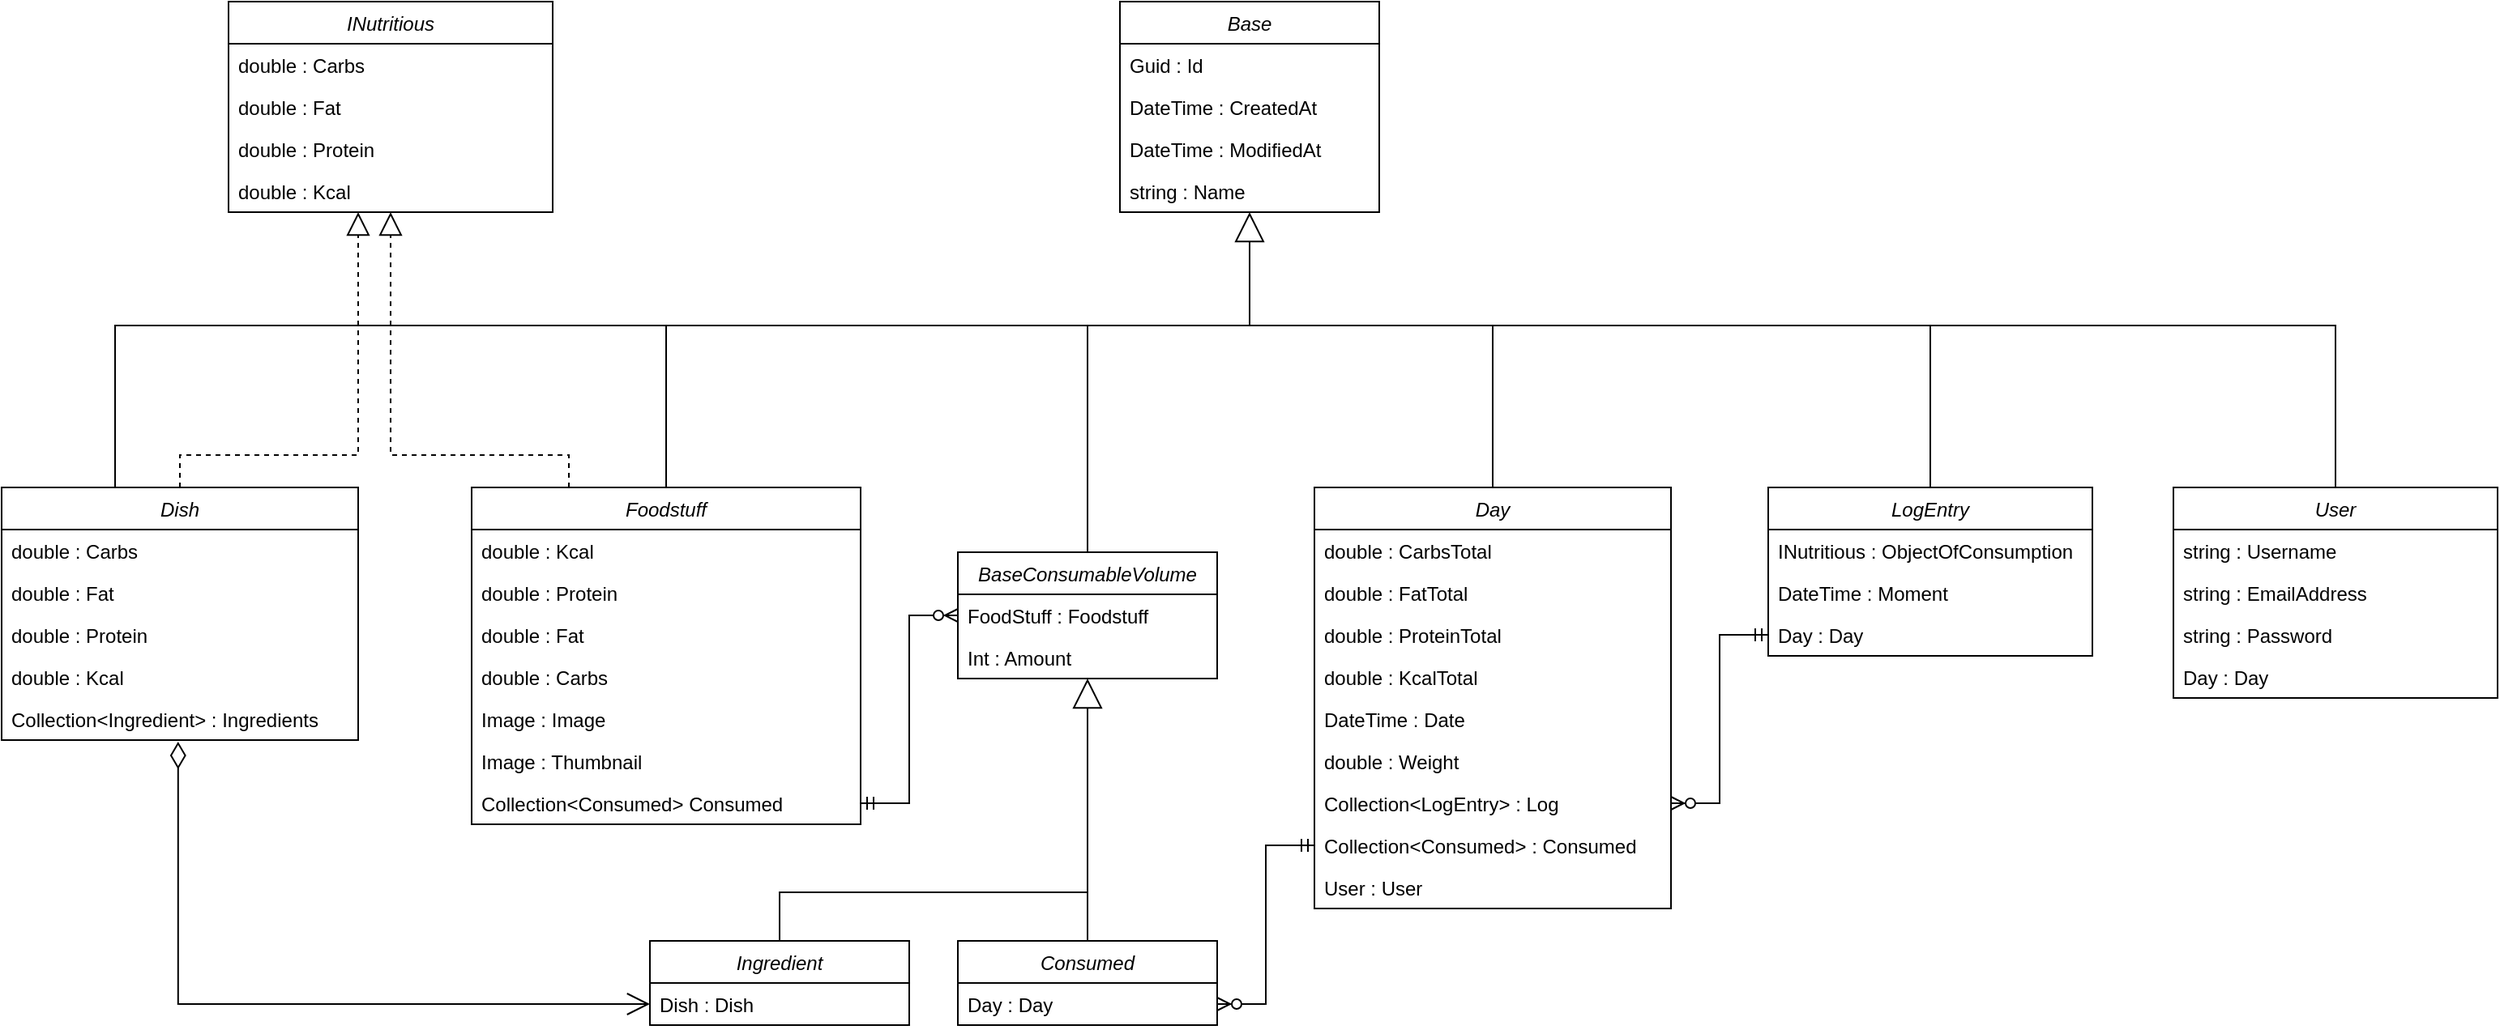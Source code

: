 <mxfile version="18.0.7" type="device"><diagram id="C5RBs43oDa-KdzZeNtuy" name="Page-1"><mxGraphModel dx="1422" dy="794" grid="1" gridSize="10" guides="1" tooltips="1" connect="1" arrows="1" fold="1" page="1" pageScale="1" pageWidth="827" pageHeight="1169" math="0" shadow="0"><root><mxCell id="WIyWlLk6GJQsqaUBKTNV-0"/><mxCell id="WIyWlLk6GJQsqaUBKTNV-1" parent="WIyWlLk6GJQsqaUBKTNV-0"/><mxCell id="zkfFHV4jXpPFQw0GAbJ--0" value="Foodstuff" style="swimlane;fontStyle=2;align=center;verticalAlign=top;childLayout=stackLayout;horizontal=1;startSize=26;horizontalStack=0;resizeParent=1;resizeLast=0;collapsible=1;marginBottom=0;rounded=0;shadow=0;strokeWidth=1;" parent="WIyWlLk6GJQsqaUBKTNV-1" vertex="1"><mxGeometry x="300" y="300" width="240" height="208" as="geometry"><mxRectangle x="280" y="300" width="160" height="26" as="alternateBounds"/></mxGeometry></mxCell><mxCell id="zkfFHV4jXpPFQw0GAbJ--1" value="double : Kcal" style="text;align=left;verticalAlign=top;spacingLeft=4;spacingRight=4;overflow=hidden;rotatable=0;points=[[0,0.5],[1,0.5]];portConstraint=eastwest;" parent="zkfFHV4jXpPFQw0GAbJ--0" vertex="1"><mxGeometry y="26" width="240" height="26" as="geometry"/></mxCell><mxCell id="zkfFHV4jXpPFQw0GAbJ--2" value="double : Protein" style="text;align=left;verticalAlign=top;spacingLeft=4;spacingRight=4;overflow=hidden;rotatable=0;points=[[0,0.5],[1,0.5]];portConstraint=eastwest;rounded=0;shadow=0;html=0;" parent="zkfFHV4jXpPFQw0GAbJ--0" vertex="1"><mxGeometry y="52" width="240" height="26" as="geometry"/></mxCell><mxCell id="zkfFHV4jXpPFQw0GAbJ--3" value="double : Fat" style="text;align=left;verticalAlign=top;spacingLeft=4;spacingRight=4;overflow=hidden;rotatable=0;points=[[0,0.5],[1,0.5]];portConstraint=eastwest;rounded=0;shadow=0;html=0;" parent="zkfFHV4jXpPFQw0GAbJ--0" vertex="1"><mxGeometry y="78" width="240" height="26" as="geometry"/></mxCell><mxCell id="a9QoW1lIXUyq1pUz_RKB-8" value="double : Carbs" style="text;align=left;verticalAlign=top;spacingLeft=4;spacingRight=4;overflow=hidden;rotatable=0;points=[[0,0.5],[1,0.5]];portConstraint=eastwest;rounded=0;shadow=0;html=0;" vertex="1" parent="zkfFHV4jXpPFQw0GAbJ--0"><mxGeometry y="104" width="240" height="26" as="geometry"/></mxCell><mxCell id="a9QoW1lIXUyq1pUz_RKB-9" value="Image : Image" style="text;align=left;verticalAlign=top;spacingLeft=4;spacingRight=4;overflow=hidden;rotatable=0;points=[[0,0.5],[1,0.5]];portConstraint=eastwest;rounded=0;shadow=0;html=0;" vertex="1" parent="zkfFHV4jXpPFQw0GAbJ--0"><mxGeometry y="130" width="240" height="26" as="geometry"/></mxCell><mxCell id="a9QoW1lIXUyq1pUz_RKB-10" value="Image : Thumbnail" style="text;align=left;verticalAlign=top;spacingLeft=4;spacingRight=4;overflow=hidden;rotatable=0;points=[[0,0.5],[1,0.5]];portConstraint=eastwest;rounded=0;shadow=0;html=0;" vertex="1" parent="zkfFHV4jXpPFQw0GAbJ--0"><mxGeometry y="156" width="240" height="26" as="geometry"/></mxCell><mxCell id="a9QoW1lIXUyq1pUz_RKB-48" value="Collection&lt;Consumed&gt; Consumed" style="text;align=left;verticalAlign=top;spacingLeft=4;spacingRight=4;overflow=hidden;rotatable=0;points=[[0,0.5],[1,0.5]];portConstraint=eastwest;rounded=0;shadow=0;html=0;" vertex="1" parent="zkfFHV4jXpPFQw0GAbJ--0"><mxGeometry y="182" width="240" height="26" as="geometry"/></mxCell><mxCell id="a9QoW1lIXUyq1pUz_RKB-0" value="Base" style="swimlane;fontStyle=2;align=center;verticalAlign=top;childLayout=stackLayout;horizontal=1;startSize=26;horizontalStack=0;resizeParent=1;resizeLast=0;collapsible=1;marginBottom=0;rounded=0;shadow=0;strokeWidth=1;" vertex="1" parent="WIyWlLk6GJQsqaUBKTNV-1"><mxGeometry x="700" width="160" height="130" as="geometry"><mxRectangle x="230" y="140" width="160" height="26" as="alternateBounds"/></mxGeometry></mxCell><mxCell id="a9QoW1lIXUyq1pUz_RKB-1" value="Guid : Id&#10;" style="text;align=left;verticalAlign=top;spacingLeft=4;spacingRight=4;overflow=hidden;rotatable=0;points=[[0,0.5],[1,0.5]];portConstraint=eastwest;" vertex="1" parent="a9QoW1lIXUyq1pUz_RKB-0"><mxGeometry y="26" width="160" height="26" as="geometry"/></mxCell><mxCell id="a9QoW1lIXUyq1pUz_RKB-2" value="DateTime : CreatedAt&#10;" style="text;align=left;verticalAlign=top;spacingLeft=4;spacingRight=4;overflow=hidden;rotatable=0;points=[[0,0.5],[1,0.5]];portConstraint=eastwest;rounded=0;shadow=0;html=0;" vertex="1" parent="a9QoW1lIXUyq1pUz_RKB-0"><mxGeometry y="52" width="160" height="26" as="geometry"/></mxCell><mxCell id="a9QoW1lIXUyq1pUz_RKB-3" value="DateTime : ModifiedAt" style="text;align=left;verticalAlign=top;spacingLeft=4;spacingRight=4;overflow=hidden;rotatable=0;points=[[0,0.5],[1,0.5]];portConstraint=eastwest;rounded=0;shadow=0;html=0;" vertex="1" parent="a9QoW1lIXUyq1pUz_RKB-0"><mxGeometry y="78" width="160" height="26" as="geometry"/></mxCell><mxCell id="a9QoW1lIXUyq1pUz_RKB-6" value="string : Name" style="text;align=left;verticalAlign=top;spacingLeft=4;spacingRight=4;overflow=hidden;rotatable=0;points=[[0,0.5],[1,0.5]];portConstraint=eastwest;rounded=0;shadow=0;html=0;" vertex="1" parent="a9QoW1lIXUyq1pUz_RKB-0"><mxGeometry y="104" width="160" height="26" as="geometry"/></mxCell><mxCell id="a9QoW1lIXUyq1pUz_RKB-7" value="" style="endArrow=block;endSize=16;endFill=0;html=1;rounded=0;exitX=0.5;exitY=0;exitDx=0;exitDy=0;" edge="1" parent="WIyWlLk6GJQsqaUBKTNV-1" source="zkfFHV4jXpPFQw0GAbJ--0" target="a9QoW1lIXUyq1pUz_RKB-6"><mxGeometry x="-0.5" y="30" width="160" relative="1" as="geometry"><mxPoint x="190" y="230" as="sourcePoint"/><mxPoint x="790" y="160" as="targetPoint"/><Array as="points"><mxPoint x="420" y="200"/><mxPoint x="780" y="200"/></Array><mxPoint as="offset"/></mxGeometry></mxCell><mxCell id="a9QoW1lIXUyq1pUz_RKB-11" value="INutritious" style="swimlane;fontStyle=2;align=center;verticalAlign=top;childLayout=stackLayout;horizontal=1;startSize=26;horizontalStack=0;resizeParent=1;resizeLast=0;collapsible=1;marginBottom=0;rounded=0;shadow=0;strokeWidth=1;" vertex="1" parent="WIyWlLk6GJQsqaUBKTNV-1"><mxGeometry x="150" width="200" height="130" as="geometry"><mxRectangle x="230" y="140" width="160" height="26" as="alternateBounds"/></mxGeometry></mxCell><mxCell id="a9QoW1lIXUyq1pUz_RKB-23" value="double : Carbs" style="text;align=left;verticalAlign=top;spacingLeft=4;spacingRight=4;overflow=hidden;rotatable=0;points=[[0,0.5],[1,0.5]];portConstraint=eastwest;rounded=0;shadow=0;html=0;" vertex="1" parent="a9QoW1lIXUyq1pUz_RKB-11"><mxGeometry y="26" width="200" height="26" as="geometry"/></mxCell><mxCell id="a9QoW1lIXUyq1pUz_RKB-22" value="double : Fat" style="text;align=left;verticalAlign=top;spacingLeft=4;spacingRight=4;overflow=hidden;rotatable=0;points=[[0,0.5],[1,0.5]];portConstraint=eastwest;rounded=0;shadow=0;html=0;" vertex="1" parent="a9QoW1lIXUyq1pUz_RKB-11"><mxGeometry y="52" width="200" height="26" as="geometry"/></mxCell><mxCell id="a9QoW1lIXUyq1pUz_RKB-21" value="double : Protein" style="text;align=left;verticalAlign=top;spacingLeft=4;spacingRight=4;overflow=hidden;rotatable=0;points=[[0,0.5],[1,0.5]];portConstraint=eastwest;rounded=0;shadow=0;html=0;" vertex="1" parent="a9QoW1lIXUyq1pUz_RKB-11"><mxGeometry y="78" width="200" height="26" as="geometry"/></mxCell><mxCell id="a9QoW1lIXUyq1pUz_RKB-20" value="double : Kcal" style="text;align=left;verticalAlign=top;spacingLeft=4;spacingRight=4;overflow=hidden;rotatable=0;points=[[0,0.5],[1,0.5]];portConstraint=eastwest;" vertex="1" parent="a9QoW1lIXUyq1pUz_RKB-11"><mxGeometry y="104" width="200" height="26" as="geometry"/></mxCell><mxCell id="a9QoW1lIXUyq1pUz_RKB-25" value="Day" style="swimlane;fontStyle=2;align=center;verticalAlign=top;childLayout=stackLayout;horizontal=1;startSize=26;horizontalStack=0;resizeParent=1;resizeLast=0;collapsible=1;marginBottom=0;rounded=0;shadow=0;strokeWidth=1;" vertex="1" parent="WIyWlLk6GJQsqaUBKTNV-1"><mxGeometry x="820" y="300" width="220" height="260" as="geometry"><mxRectangle x="230" y="140" width="160" height="26" as="alternateBounds"/></mxGeometry></mxCell><mxCell id="a9QoW1lIXUyq1pUz_RKB-26" value="double : CarbsTotal" style="text;align=left;verticalAlign=top;spacingLeft=4;spacingRight=4;overflow=hidden;rotatable=0;points=[[0,0.5],[1,0.5]];portConstraint=eastwest;rounded=0;shadow=0;html=0;" vertex="1" parent="a9QoW1lIXUyq1pUz_RKB-25"><mxGeometry y="26" width="220" height="26" as="geometry"/></mxCell><mxCell id="a9QoW1lIXUyq1pUz_RKB-27" value="double : FatTotal" style="text;align=left;verticalAlign=top;spacingLeft=4;spacingRight=4;overflow=hidden;rotatable=0;points=[[0,0.5],[1,0.5]];portConstraint=eastwest;rounded=0;shadow=0;html=0;" vertex="1" parent="a9QoW1lIXUyq1pUz_RKB-25"><mxGeometry y="52" width="220" height="26" as="geometry"/></mxCell><mxCell id="a9QoW1lIXUyq1pUz_RKB-28" value="double : ProteinTotal" style="text;align=left;verticalAlign=top;spacingLeft=4;spacingRight=4;overflow=hidden;rotatable=0;points=[[0,0.5],[1,0.5]];portConstraint=eastwest;rounded=0;shadow=0;html=0;" vertex="1" parent="a9QoW1lIXUyq1pUz_RKB-25"><mxGeometry y="78" width="220" height="26" as="geometry"/></mxCell><mxCell id="a9QoW1lIXUyq1pUz_RKB-29" value="double : KcalTotal" style="text;align=left;verticalAlign=top;spacingLeft=4;spacingRight=4;overflow=hidden;rotatable=0;points=[[0,0.5],[1,0.5]];portConstraint=eastwest;" vertex="1" parent="a9QoW1lIXUyq1pUz_RKB-25"><mxGeometry y="104" width="220" height="26" as="geometry"/></mxCell><mxCell id="a9QoW1lIXUyq1pUz_RKB-31" value="DateTime : Date" style="text;align=left;verticalAlign=top;spacingLeft=4;spacingRight=4;overflow=hidden;rotatable=0;points=[[0,0.5],[1,0.5]];portConstraint=eastwest;" vertex="1" parent="a9QoW1lIXUyq1pUz_RKB-25"><mxGeometry y="130" width="220" height="26" as="geometry"/></mxCell><mxCell id="a9QoW1lIXUyq1pUz_RKB-32" value="double : Weight" style="text;align=left;verticalAlign=top;spacingLeft=4;spacingRight=4;overflow=hidden;rotatable=0;points=[[0,0.5],[1,0.5]];portConstraint=eastwest;" vertex="1" parent="a9QoW1lIXUyq1pUz_RKB-25"><mxGeometry y="156" width="220" height="26" as="geometry"/></mxCell><mxCell id="a9QoW1lIXUyq1pUz_RKB-97" value="Collection&lt;LogEntry&gt; : Log&#10;" style="text;align=left;verticalAlign=top;spacingLeft=4;spacingRight=4;overflow=hidden;rotatable=0;points=[[0,0.5],[1,0.5]];portConstraint=eastwest;" vertex="1" parent="a9QoW1lIXUyq1pUz_RKB-25"><mxGeometry y="182" width="220" height="26" as="geometry"/></mxCell><mxCell id="a9QoW1lIXUyq1pUz_RKB-53" value="Collection&lt;Consumed&gt; : Consumed&#10;" style="text;align=left;verticalAlign=top;spacingLeft=4;spacingRight=4;overflow=hidden;rotatable=0;points=[[0,0.5],[1,0.5]];portConstraint=eastwest;" vertex="1" parent="a9QoW1lIXUyq1pUz_RKB-25"><mxGeometry y="208" width="220" height="26" as="geometry"/></mxCell><mxCell id="a9QoW1lIXUyq1pUz_RKB-33" value="User : User" style="text;align=left;verticalAlign=top;spacingLeft=4;spacingRight=4;overflow=hidden;rotatable=0;points=[[0,0.5],[1,0.5]];portConstraint=eastwest;" vertex="1" parent="a9QoW1lIXUyq1pUz_RKB-25"><mxGeometry y="234" width="220" height="26" as="geometry"/></mxCell><mxCell id="a9QoW1lIXUyq1pUz_RKB-34" value="Consumed&#10;" style="swimlane;fontStyle=2;align=center;verticalAlign=top;childLayout=stackLayout;horizontal=1;startSize=26;horizontalStack=0;resizeParent=1;resizeLast=0;collapsible=1;marginBottom=0;rounded=0;shadow=0;strokeWidth=1;" vertex="1" parent="WIyWlLk6GJQsqaUBKTNV-1"><mxGeometry x="600" y="580" width="160" height="52" as="geometry"><mxRectangle x="230" y="140" width="160" height="26" as="alternateBounds"/></mxGeometry></mxCell><mxCell id="a9QoW1lIXUyq1pUz_RKB-79" value="Day : Day" style="text;align=left;verticalAlign=top;spacingLeft=4;spacingRight=4;overflow=hidden;rotatable=0;points=[[0,0.5],[1,0.5]];portConstraint=eastwest;rounded=0;shadow=0;html=0;" vertex="1" parent="a9QoW1lIXUyq1pUz_RKB-34"><mxGeometry y="26" width="160" height="26" as="geometry"/></mxCell><mxCell id="a9QoW1lIXUyq1pUz_RKB-40" value="" style="endArrow=none;html=1;rounded=0;entryX=0.5;entryY=0;entryDx=0;entryDy=0;" edge="1" parent="WIyWlLk6GJQsqaUBKTNV-1" target="a9QoW1lIXUyq1pUz_RKB-25"><mxGeometry width="50" height="50" relative="1" as="geometry"><mxPoint x="760" y="200" as="sourcePoint"/><mxPoint x="940" y="340" as="targetPoint"/><Array as="points"><mxPoint x="930" y="200"/></Array></mxGeometry></mxCell><mxCell id="a9QoW1lIXUyq1pUz_RKB-41" value="" style="endArrow=none;html=1;rounded=0;exitX=0.5;exitY=0;exitDx=0;exitDy=0;" edge="1" parent="WIyWlLk6GJQsqaUBKTNV-1" source="a9QoW1lIXUyq1pUz_RKB-85"><mxGeometry width="50" height="50" relative="1" as="geometry"><mxPoint x="680" y="330" as="sourcePoint"/><mxPoint x="680" y="200" as="targetPoint"/></mxGeometry></mxCell><mxCell id="a9QoW1lIXUyq1pUz_RKB-52" value="" style="edgeStyle=entityRelationEdgeStyle;fontSize=12;html=1;endArrow=ERzeroToMany;startArrow=ERmandOne;rounded=0;exitX=1;exitY=0.5;exitDx=0;exitDy=0;" edge="1" parent="WIyWlLk6GJQsqaUBKTNV-1" source="a9QoW1lIXUyq1pUz_RKB-48" target="a9QoW1lIXUyq1pUz_RKB-86"><mxGeometry width="100" height="100" relative="1" as="geometry"><mxPoint x="590" y="340" as="sourcePoint"/><mxPoint x="690" y="240" as="targetPoint"/></mxGeometry></mxCell><mxCell id="a9QoW1lIXUyq1pUz_RKB-54" value="" style="edgeStyle=entityRelationEdgeStyle;fontSize=12;html=1;endArrow=ERzeroToMany;startArrow=ERmandOne;rounded=0;entryX=1;entryY=0.5;entryDx=0;entryDy=0;" edge="1" parent="WIyWlLk6GJQsqaUBKTNV-1" source="a9QoW1lIXUyq1pUz_RKB-53" target="a9QoW1lIXUyq1pUz_RKB-79"><mxGeometry width="100" height="100" relative="1" as="geometry"><mxPoint x="820" y="663" as="sourcePoint"/><mxPoint x="980" y="507" as="targetPoint"/></mxGeometry></mxCell><mxCell id="a9QoW1lIXUyq1pUz_RKB-55" value="Dish" style="swimlane;fontStyle=2;align=center;verticalAlign=top;childLayout=stackLayout;horizontal=1;startSize=26;horizontalStack=0;resizeParent=1;resizeLast=0;collapsible=1;marginBottom=0;rounded=0;shadow=0;strokeWidth=1;" vertex="1" parent="WIyWlLk6GJQsqaUBKTNV-1"><mxGeometry x="10" y="300" width="220" height="156" as="geometry"><mxRectangle x="230" y="140" width="160" height="26" as="alternateBounds"/></mxGeometry></mxCell><mxCell id="a9QoW1lIXUyq1pUz_RKB-69" value="double : Carbs" style="text;align=left;verticalAlign=top;spacingLeft=4;spacingRight=4;overflow=hidden;rotatable=0;points=[[0,0.5],[1,0.5]];portConstraint=eastwest;rounded=0;shadow=0;html=0;" vertex="1" parent="a9QoW1lIXUyq1pUz_RKB-55"><mxGeometry y="26" width="220" height="26" as="geometry"/></mxCell><mxCell id="a9QoW1lIXUyq1pUz_RKB-68" value="double : Fat" style="text;align=left;verticalAlign=top;spacingLeft=4;spacingRight=4;overflow=hidden;rotatable=0;points=[[0,0.5],[1,0.5]];portConstraint=eastwest;rounded=0;shadow=0;html=0;" vertex="1" parent="a9QoW1lIXUyq1pUz_RKB-55"><mxGeometry y="52" width="220" height="26" as="geometry"/></mxCell><mxCell id="a9QoW1lIXUyq1pUz_RKB-67" value="double : Protein" style="text;align=left;verticalAlign=top;spacingLeft=4;spacingRight=4;overflow=hidden;rotatable=0;points=[[0,0.5],[1,0.5]];portConstraint=eastwest;rounded=0;shadow=0;html=0;" vertex="1" parent="a9QoW1lIXUyq1pUz_RKB-55"><mxGeometry y="78" width="220" height="26" as="geometry"/></mxCell><mxCell id="a9QoW1lIXUyq1pUz_RKB-66" value="double : Kcal" style="text;align=left;verticalAlign=top;spacingLeft=4;spacingRight=4;overflow=hidden;rotatable=0;points=[[0,0.5],[1,0.5]];portConstraint=eastwest;" vertex="1" parent="a9QoW1lIXUyq1pUz_RKB-55"><mxGeometry y="104" width="220" height="26" as="geometry"/></mxCell><mxCell id="a9QoW1lIXUyq1pUz_RKB-93" value="Collection&lt;Ingredient&gt; : Ingredients" style="text;align=left;verticalAlign=top;spacingLeft=4;spacingRight=4;overflow=hidden;rotatable=0;points=[[0,0.5],[1,0.5]];portConstraint=eastwest;" vertex="1" parent="a9QoW1lIXUyq1pUz_RKB-55"><mxGeometry y="130" width="220" height="26" as="geometry"/></mxCell><mxCell id="a9QoW1lIXUyq1pUz_RKB-70" value="Ingredient&#10;" style="swimlane;fontStyle=2;align=center;verticalAlign=top;childLayout=stackLayout;horizontal=1;startSize=26;horizontalStack=0;resizeParent=1;resizeLast=0;collapsible=1;marginBottom=0;rounded=0;shadow=0;strokeWidth=1;" vertex="1" parent="WIyWlLk6GJQsqaUBKTNV-1"><mxGeometry x="410" y="580" width="160" height="52" as="geometry"><mxRectangle x="230" y="140" width="160" height="26" as="alternateBounds"/></mxGeometry></mxCell><mxCell id="a9QoW1lIXUyq1pUz_RKB-74" value="Dish : Dish" style="text;align=left;verticalAlign=top;spacingLeft=4;spacingRight=4;overflow=hidden;rotatable=0;points=[[0,0.5],[1,0.5]];portConstraint=eastwest;" vertex="1" parent="a9QoW1lIXUyq1pUz_RKB-70"><mxGeometry y="26" width="160" height="26" as="geometry"/></mxCell><mxCell id="a9QoW1lIXUyq1pUz_RKB-76" value="" style="endArrow=block;dashed=1;endFill=0;endSize=12;html=1;rounded=0;exitX=0.5;exitY=0;exitDx=0;exitDy=0;" edge="1" parent="WIyWlLk6GJQsqaUBKTNV-1" source="a9QoW1lIXUyq1pUz_RKB-55"><mxGeometry width="160" relative="1" as="geometry"><mxPoint x="200" y="230" as="sourcePoint"/><mxPoint x="230" y="130" as="targetPoint"/><Array as="points"><mxPoint x="120" y="280"/><mxPoint x="230" y="280"/></Array></mxGeometry></mxCell><mxCell id="a9QoW1lIXUyq1pUz_RKB-77" value="" style="endArrow=block;dashed=1;endFill=0;endSize=12;html=1;rounded=0;exitX=0.25;exitY=0;exitDx=0;exitDy=0;" edge="1" parent="WIyWlLk6GJQsqaUBKTNV-1" source="zkfFHV4jXpPFQw0GAbJ--0" target="a9QoW1lIXUyq1pUz_RKB-11"><mxGeometry width="160" relative="1" as="geometry"><mxPoint x="230" y="200" as="sourcePoint"/><mxPoint x="390" y="200" as="targetPoint"/><Array as="points"><mxPoint x="360" y="280"/><mxPoint x="250" y="280"/></Array></mxGeometry></mxCell><mxCell id="a9QoW1lIXUyq1pUz_RKB-78" value="" style="endArrow=none;html=1;rounded=0;" edge="1" parent="WIyWlLk6GJQsqaUBKTNV-1"><mxGeometry width="50" height="50" relative="1" as="geometry"><mxPoint x="80" y="300" as="sourcePoint"/><mxPoint x="420" y="200" as="targetPoint"/><Array as="points"><mxPoint x="80" y="200"/></Array></mxGeometry></mxCell><mxCell id="a9QoW1lIXUyq1pUz_RKB-85" value="BaseConsumableVolume" style="swimlane;fontStyle=2;align=center;verticalAlign=top;childLayout=stackLayout;horizontal=1;startSize=26;horizontalStack=0;resizeParent=1;resizeLast=0;collapsible=1;marginBottom=0;rounded=0;shadow=0;strokeWidth=1;" vertex="1" parent="WIyWlLk6GJQsqaUBKTNV-1"><mxGeometry x="600" y="340" width="160" height="78" as="geometry"><mxRectangle x="230" y="140" width="160" height="26" as="alternateBounds"/></mxGeometry></mxCell><mxCell id="a9QoW1lIXUyq1pUz_RKB-86" value="FoodStuff : Foodstuff" style="text;align=left;verticalAlign=top;spacingLeft=4;spacingRight=4;overflow=hidden;rotatable=0;points=[[0,0.5],[1,0.5]];portConstraint=eastwest;rounded=0;shadow=0;html=0;" vertex="1" parent="a9QoW1lIXUyq1pUz_RKB-85"><mxGeometry y="26" width="160" height="26" as="geometry"/></mxCell><mxCell id="a9QoW1lIXUyq1pUz_RKB-87" value="Int : Amount" style="text;align=left;verticalAlign=top;spacingLeft=4;spacingRight=4;overflow=hidden;rotatable=0;points=[[0,0.5],[1,0.5]];portConstraint=eastwest;rounded=0;shadow=0;html=0;" vertex="1" parent="a9QoW1lIXUyq1pUz_RKB-85"><mxGeometry y="52" width="160" height="26" as="geometry"/></mxCell><mxCell id="a9QoW1lIXUyq1pUz_RKB-90" value="" style="endArrow=block;endSize=16;endFill=0;html=1;rounded=0;exitX=0.5;exitY=0;exitDx=0;exitDy=0;" edge="1" parent="WIyWlLk6GJQsqaUBKTNV-1" source="a9QoW1lIXUyq1pUz_RKB-34" target="a9QoW1lIXUyq1pUz_RKB-87"><mxGeometry x="-0.5" y="30" width="160" relative="1" as="geometry"><mxPoint x="210" y="754" as="sourcePoint"/><mxPoint x="700" y="417" as="targetPoint"/><Array as="points"><mxPoint x="680" y="460"/><mxPoint x="680" y="440"/></Array><mxPoint as="offset"/></mxGeometry></mxCell><mxCell id="a9QoW1lIXUyq1pUz_RKB-91" value="" style="endArrow=none;html=1;rounded=0;exitX=0.5;exitY=0;exitDx=0;exitDy=0;" edge="1" parent="WIyWlLk6GJQsqaUBKTNV-1" source="a9QoW1lIXUyq1pUz_RKB-70"><mxGeometry width="50" height="50" relative="1" as="geometry"><mxPoint x="290" y="700" as="sourcePoint"/><mxPoint x="680" y="550" as="targetPoint"/><Array as="points"><mxPoint x="490" y="550"/></Array></mxGeometry></mxCell><mxCell id="a9QoW1lIXUyq1pUz_RKB-92" value="" style="endArrow=open;html=1;endSize=12;startArrow=diamondThin;startSize=14;startFill=0;edgeStyle=orthogonalEdgeStyle;align=left;verticalAlign=bottom;rounded=0;exitX=0.495;exitY=1.038;exitDx=0;exitDy=0;exitPerimeter=0;" edge="1" parent="WIyWlLk6GJQsqaUBKTNV-1" source="a9QoW1lIXUyq1pUz_RKB-93" target="a9QoW1lIXUyq1pUz_RKB-74"><mxGeometry x="-0.898" y="11" relative="1" as="geometry"><mxPoint x="160" y="584" as="sourcePoint"/><mxPoint x="310" y="584" as="targetPoint"/><mxPoint as="offset"/></mxGeometry></mxCell><mxCell id="a9QoW1lIXUyq1pUz_RKB-94" value="LogEntry" style="swimlane;fontStyle=2;align=center;verticalAlign=top;childLayout=stackLayout;horizontal=1;startSize=26;horizontalStack=0;resizeParent=1;resizeLast=0;collapsible=1;marginBottom=0;rounded=0;shadow=0;strokeWidth=1;" vertex="1" parent="WIyWlLk6GJQsqaUBKTNV-1"><mxGeometry x="1100" y="300" width="200" height="104" as="geometry"><mxRectangle x="230" y="140" width="160" height="26" as="alternateBounds"/></mxGeometry></mxCell><mxCell id="a9QoW1lIXUyq1pUz_RKB-95" value="INutritious : ObjectOfConsumption" style="text;align=left;verticalAlign=top;spacingLeft=4;spacingRight=4;overflow=hidden;rotatable=0;points=[[0,0.5],[1,0.5]];portConstraint=eastwest;rounded=0;shadow=0;html=0;" vertex="1" parent="a9QoW1lIXUyq1pUz_RKB-94"><mxGeometry y="26" width="200" height="26" as="geometry"/></mxCell><mxCell id="a9QoW1lIXUyq1pUz_RKB-96" value="DateTime : Moment" style="text;align=left;verticalAlign=top;spacingLeft=4;spacingRight=4;overflow=hidden;rotatable=0;points=[[0,0.5],[1,0.5]];portConstraint=eastwest;rounded=0;shadow=0;html=0;" vertex="1" parent="a9QoW1lIXUyq1pUz_RKB-94"><mxGeometry y="52" width="200" height="26" as="geometry"/></mxCell><mxCell id="a9QoW1lIXUyq1pUz_RKB-98" value="Day : Day" style="text;align=left;verticalAlign=top;spacingLeft=4;spacingRight=4;overflow=hidden;rotatable=0;points=[[0,0.5],[1,0.5]];portConstraint=eastwest;rounded=0;shadow=0;html=0;" vertex="1" parent="a9QoW1lIXUyq1pUz_RKB-94"><mxGeometry y="78" width="200" height="26" as="geometry"/></mxCell><mxCell id="a9QoW1lIXUyq1pUz_RKB-99" value="" style="edgeStyle=entityRelationEdgeStyle;fontSize=12;html=1;endArrow=ERzeroToMany;startArrow=ERmandOne;rounded=0;" edge="1" parent="WIyWlLk6GJQsqaUBKTNV-1" source="a9QoW1lIXUyq1pUz_RKB-98" target="a9QoW1lIXUyq1pUz_RKB-97"><mxGeometry width="100" height="100" relative="1" as="geometry"><mxPoint x="1191" y="600" as="sourcePoint"/><mxPoint x="1291" y="500" as="targetPoint"/></mxGeometry></mxCell><mxCell id="a9QoW1lIXUyq1pUz_RKB-100" value="" style="endArrow=none;html=1;rounded=0;exitX=0.5;exitY=0;exitDx=0;exitDy=0;" edge="1" parent="WIyWlLk6GJQsqaUBKTNV-1" source="a9QoW1lIXUyq1pUz_RKB-94"><mxGeometry width="50" height="50" relative="1" as="geometry"><mxPoint x="1220" y="220" as="sourcePoint"/><mxPoint x="930" y="200" as="targetPoint"/><Array as="points"><mxPoint x="1200" y="200"/></Array></mxGeometry></mxCell><mxCell id="a9QoW1lIXUyq1pUz_RKB-101" value="User" style="swimlane;fontStyle=2;align=center;verticalAlign=top;childLayout=stackLayout;horizontal=1;startSize=26;horizontalStack=0;resizeParent=1;resizeLast=0;collapsible=1;marginBottom=0;rounded=0;shadow=0;strokeWidth=1;" vertex="1" parent="WIyWlLk6GJQsqaUBKTNV-1"><mxGeometry x="1350" y="300" width="200" height="130" as="geometry"><mxRectangle x="230" y="140" width="160" height="26" as="alternateBounds"/></mxGeometry></mxCell><mxCell id="a9QoW1lIXUyq1pUz_RKB-102" value="string : Username" style="text;align=left;verticalAlign=top;spacingLeft=4;spacingRight=4;overflow=hidden;rotatable=0;points=[[0,0.5],[1,0.5]];portConstraint=eastwest;rounded=0;shadow=0;html=0;" vertex="1" parent="a9QoW1lIXUyq1pUz_RKB-101"><mxGeometry y="26" width="200" height="26" as="geometry"/></mxCell><mxCell id="a9QoW1lIXUyq1pUz_RKB-103" value="string : EmailAddress" style="text;align=left;verticalAlign=top;spacingLeft=4;spacingRight=4;overflow=hidden;rotatable=0;points=[[0,0.5],[1,0.5]];portConstraint=eastwest;rounded=0;shadow=0;html=0;" vertex="1" parent="a9QoW1lIXUyq1pUz_RKB-101"><mxGeometry y="52" width="200" height="26" as="geometry"/></mxCell><mxCell id="a9QoW1lIXUyq1pUz_RKB-104" value="string : Password" style="text;align=left;verticalAlign=top;spacingLeft=4;spacingRight=4;overflow=hidden;rotatable=0;points=[[0,0.5],[1,0.5]];portConstraint=eastwest;rounded=0;shadow=0;html=0;" vertex="1" parent="a9QoW1lIXUyq1pUz_RKB-101"><mxGeometry y="78" width="200" height="26" as="geometry"/></mxCell><mxCell id="a9QoW1lIXUyq1pUz_RKB-107" value="Day : Day" style="text;align=left;verticalAlign=top;spacingLeft=4;spacingRight=4;overflow=hidden;rotatable=0;points=[[0,0.5],[1,0.5]];portConstraint=eastwest;rounded=0;shadow=0;html=0;" vertex="1" parent="a9QoW1lIXUyq1pUz_RKB-101"><mxGeometry y="104" width="200" height="26" as="geometry"/></mxCell><mxCell id="a9QoW1lIXUyq1pUz_RKB-106" value="" style="endArrow=none;html=1;rounded=0;exitX=0.5;exitY=0;exitDx=0;exitDy=0;" edge="1" parent="WIyWlLk6GJQsqaUBKTNV-1" source="a9QoW1lIXUyq1pUz_RKB-101"><mxGeometry width="50" height="50" relative="1" as="geometry"><mxPoint x="1440" y="230" as="sourcePoint"/><mxPoint x="1200" y="200" as="targetPoint"/><Array as="points"><mxPoint x="1450" y="200"/></Array></mxGeometry></mxCell></root></mxGraphModel></diagram></mxfile>